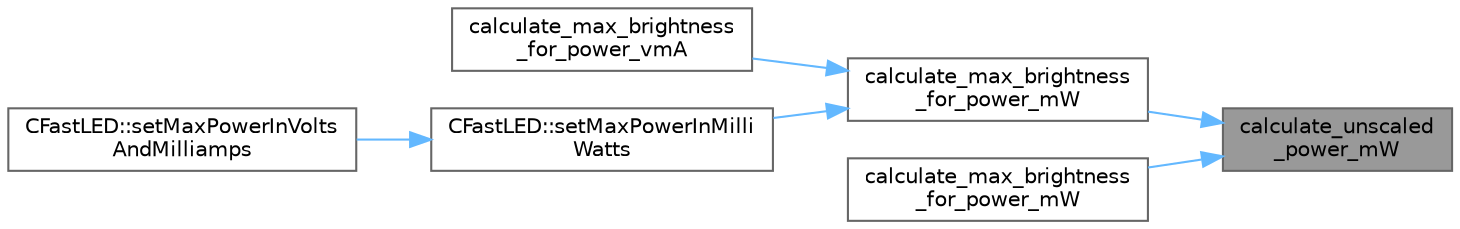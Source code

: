 digraph "calculate_unscaled_power_mW"
{
 // LATEX_PDF_SIZE
  bgcolor="transparent";
  edge [fontname=Helvetica,fontsize=10,labelfontname=Helvetica,labelfontsize=10];
  node [fontname=Helvetica,fontsize=10,shape=box,height=0.2,width=0.4];
  rankdir="RL";
  Node1 [id="Node000001",label="calculate_unscaled\l_power_mW",height=0.2,width=0.4,color="gray40", fillcolor="grey60", style="filled", fontcolor="black",tooltip="Determines how many milliwatts the current LED data would draw at max brightness (255)"];
  Node1 -> Node2 [id="edge1_Node000001_Node000002",dir="back",color="steelblue1",style="solid",tooltip=" "];
  Node2 [id="Node000002",label="calculate_max_brightness\l_for_power_mW",height=0.2,width=0.4,color="grey40", fillcolor="white", style="filled",URL="$d3/d1d/group___power_gafff15ebb8adee6a6c76fd46eb980397c.html#gafff15ebb8adee6a6c76fd46eb980397c",tooltip="Determines the highest brightness level you can use and still stay under the specified power budget f..."];
  Node2 -> Node3 [id="edge2_Node000002_Node000003",dir="back",color="steelblue1",style="solid",tooltip=" "];
  Node3 [id="Node000003",label="calculate_max_brightness\l_for_power_vmA",height=0.2,width=0.4,color="grey40", fillcolor="white", style="filled",URL="$d3/d1d/group___power_gab519e78baab1cfbaf62663c48c1c2f35.html#gab519e78baab1cfbaf62663c48c1c2f35",tooltip="Determines the highest brightness level you can use and still stay under the specified power budget f..."];
  Node2 -> Node4 [id="edge3_Node000002_Node000004",dir="back",color="steelblue1",style="solid",tooltip=" "];
  Node4 [id="Node000004",label="CFastLED::setMaxPowerInMilli\lWatts",height=0.2,width=0.4,color="grey40", fillcolor="white", style="filled",URL="$dd/dbb/class_c_fast_l_e_d_ab07d62cdec036af9ede70cbd06ece40f.html#ab07d62cdec036af9ede70cbd06ece40f",tooltip="Set the maximum power to be used, given in milliwatts."];
  Node4 -> Node5 [id="edge4_Node000004_Node000005",dir="back",color="steelblue1",style="solid",tooltip=" "];
  Node5 [id="Node000005",label="CFastLED::setMaxPowerInVolts\lAndMilliamps",height=0.2,width=0.4,color="grey40", fillcolor="white", style="filled",URL="$dd/dbb/class_c_fast_l_e_d_a996375a3f4a7b8c096f87d8a93c2b196.html#a996375a3f4a7b8c096f87d8a93c2b196",tooltip="Set the maximum power to be used, given in volts and milliamps."];
  Node1 -> Node6 [id="edge5_Node000001_Node000006",dir="back",color="steelblue1",style="solid",tooltip=" "];
  Node6 [id="Node000006",label="calculate_max_brightness\l_for_power_mW",height=0.2,width=0.4,color="grey40", fillcolor="white", style="filled",URL="$d3/d1d/group___power_gaeb674bb1095873cfaab1bc2796541020.html#gaeb674bb1095873cfaab1bc2796541020",tooltip="Determines the highest brightness level you can use and still stay under the specified power budget f..."];
}
